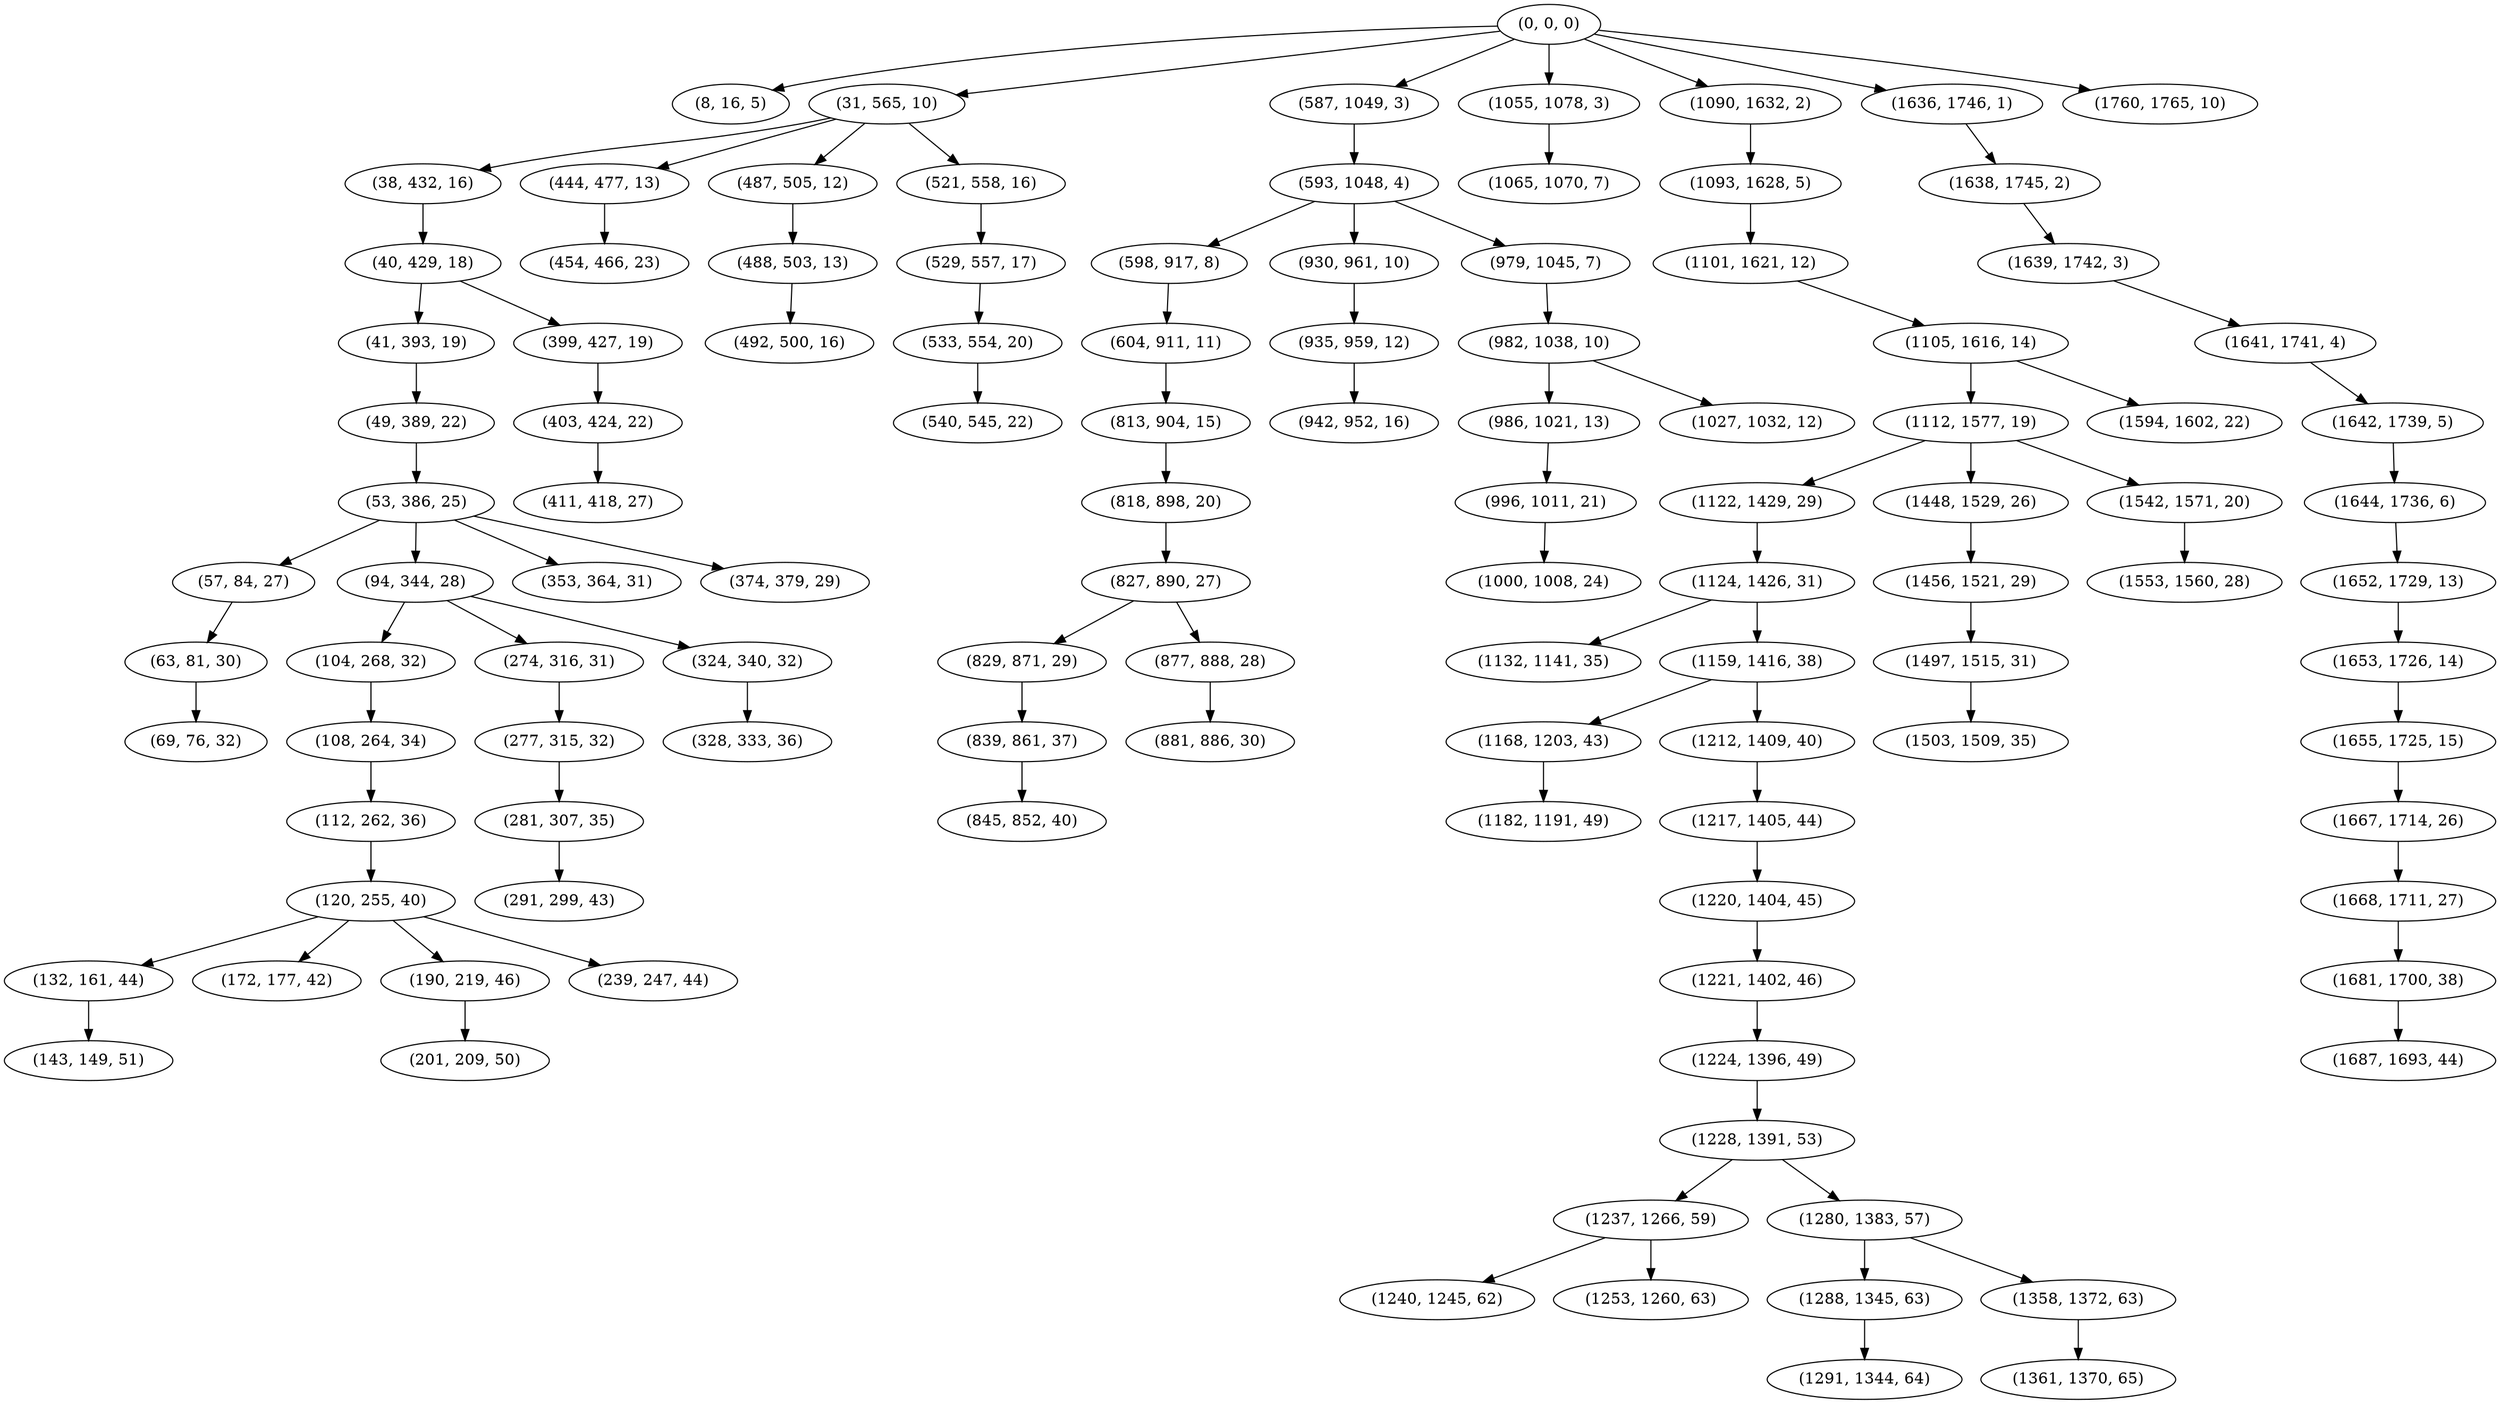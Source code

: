 digraph tree {
    "(0, 0, 0)";
    "(8, 16, 5)";
    "(31, 565, 10)";
    "(38, 432, 16)";
    "(40, 429, 18)";
    "(41, 393, 19)";
    "(49, 389, 22)";
    "(53, 386, 25)";
    "(57, 84, 27)";
    "(63, 81, 30)";
    "(69, 76, 32)";
    "(94, 344, 28)";
    "(104, 268, 32)";
    "(108, 264, 34)";
    "(112, 262, 36)";
    "(120, 255, 40)";
    "(132, 161, 44)";
    "(143, 149, 51)";
    "(172, 177, 42)";
    "(190, 219, 46)";
    "(201, 209, 50)";
    "(239, 247, 44)";
    "(274, 316, 31)";
    "(277, 315, 32)";
    "(281, 307, 35)";
    "(291, 299, 43)";
    "(324, 340, 32)";
    "(328, 333, 36)";
    "(353, 364, 31)";
    "(374, 379, 29)";
    "(399, 427, 19)";
    "(403, 424, 22)";
    "(411, 418, 27)";
    "(444, 477, 13)";
    "(454, 466, 23)";
    "(487, 505, 12)";
    "(488, 503, 13)";
    "(492, 500, 16)";
    "(521, 558, 16)";
    "(529, 557, 17)";
    "(533, 554, 20)";
    "(540, 545, 22)";
    "(587, 1049, 3)";
    "(593, 1048, 4)";
    "(598, 917, 8)";
    "(604, 911, 11)";
    "(813, 904, 15)";
    "(818, 898, 20)";
    "(827, 890, 27)";
    "(829, 871, 29)";
    "(839, 861, 37)";
    "(845, 852, 40)";
    "(877, 888, 28)";
    "(881, 886, 30)";
    "(930, 961, 10)";
    "(935, 959, 12)";
    "(942, 952, 16)";
    "(979, 1045, 7)";
    "(982, 1038, 10)";
    "(986, 1021, 13)";
    "(996, 1011, 21)";
    "(1000, 1008, 24)";
    "(1027, 1032, 12)";
    "(1055, 1078, 3)";
    "(1065, 1070, 7)";
    "(1090, 1632, 2)";
    "(1093, 1628, 5)";
    "(1101, 1621, 12)";
    "(1105, 1616, 14)";
    "(1112, 1577, 19)";
    "(1122, 1429, 29)";
    "(1124, 1426, 31)";
    "(1132, 1141, 35)";
    "(1159, 1416, 38)";
    "(1168, 1203, 43)";
    "(1182, 1191, 49)";
    "(1212, 1409, 40)";
    "(1217, 1405, 44)";
    "(1220, 1404, 45)";
    "(1221, 1402, 46)";
    "(1224, 1396, 49)";
    "(1228, 1391, 53)";
    "(1237, 1266, 59)";
    "(1240, 1245, 62)";
    "(1253, 1260, 63)";
    "(1280, 1383, 57)";
    "(1288, 1345, 63)";
    "(1291, 1344, 64)";
    "(1358, 1372, 63)";
    "(1361, 1370, 65)";
    "(1448, 1529, 26)";
    "(1456, 1521, 29)";
    "(1497, 1515, 31)";
    "(1503, 1509, 35)";
    "(1542, 1571, 20)";
    "(1553, 1560, 28)";
    "(1594, 1602, 22)";
    "(1636, 1746, 1)";
    "(1638, 1745, 2)";
    "(1639, 1742, 3)";
    "(1641, 1741, 4)";
    "(1642, 1739, 5)";
    "(1644, 1736, 6)";
    "(1652, 1729, 13)";
    "(1653, 1726, 14)";
    "(1655, 1725, 15)";
    "(1667, 1714, 26)";
    "(1668, 1711, 27)";
    "(1681, 1700, 38)";
    "(1687, 1693, 44)";
    "(1760, 1765, 10)";
    "(0, 0, 0)" -> "(8, 16, 5)";
    "(0, 0, 0)" -> "(31, 565, 10)";
    "(0, 0, 0)" -> "(587, 1049, 3)";
    "(0, 0, 0)" -> "(1055, 1078, 3)";
    "(0, 0, 0)" -> "(1090, 1632, 2)";
    "(0, 0, 0)" -> "(1636, 1746, 1)";
    "(0, 0, 0)" -> "(1760, 1765, 10)";
    "(31, 565, 10)" -> "(38, 432, 16)";
    "(31, 565, 10)" -> "(444, 477, 13)";
    "(31, 565, 10)" -> "(487, 505, 12)";
    "(31, 565, 10)" -> "(521, 558, 16)";
    "(38, 432, 16)" -> "(40, 429, 18)";
    "(40, 429, 18)" -> "(41, 393, 19)";
    "(40, 429, 18)" -> "(399, 427, 19)";
    "(41, 393, 19)" -> "(49, 389, 22)";
    "(49, 389, 22)" -> "(53, 386, 25)";
    "(53, 386, 25)" -> "(57, 84, 27)";
    "(53, 386, 25)" -> "(94, 344, 28)";
    "(53, 386, 25)" -> "(353, 364, 31)";
    "(53, 386, 25)" -> "(374, 379, 29)";
    "(57, 84, 27)" -> "(63, 81, 30)";
    "(63, 81, 30)" -> "(69, 76, 32)";
    "(94, 344, 28)" -> "(104, 268, 32)";
    "(94, 344, 28)" -> "(274, 316, 31)";
    "(94, 344, 28)" -> "(324, 340, 32)";
    "(104, 268, 32)" -> "(108, 264, 34)";
    "(108, 264, 34)" -> "(112, 262, 36)";
    "(112, 262, 36)" -> "(120, 255, 40)";
    "(120, 255, 40)" -> "(132, 161, 44)";
    "(120, 255, 40)" -> "(172, 177, 42)";
    "(120, 255, 40)" -> "(190, 219, 46)";
    "(120, 255, 40)" -> "(239, 247, 44)";
    "(132, 161, 44)" -> "(143, 149, 51)";
    "(190, 219, 46)" -> "(201, 209, 50)";
    "(274, 316, 31)" -> "(277, 315, 32)";
    "(277, 315, 32)" -> "(281, 307, 35)";
    "(281, 307, 35)" -> "(291, 299, 43)";
    "(324, 340, 32)" -> "(328, 333, 36)";
    "(399, 427, 19)" -> "(403, 424, 22)";
    "(403, 424, 22)" -> "(411, 418, 27)";
    "(444, 477, 13)" -> "(454, 466, 23)";
    "(487, 505, 12)" -> "(488, 503, 13)";
    "(488, 503, 13)" -> "(492, 500, 16)";
    "(521, 558, 16)" -> "(529, 557, 17)";
    "(529, 557, 17)" -> "(533, 554, 20)";
    "(533, 554, 20)" -> "(540, 545, 22)";
    "(587, 1049, 3)" -> "(593, 1048, 4)";
    "(593, 1048, 4)" -> "(598, 917, 8)";
    "(593, 1048, 4)" -> "(930, 961, 10)";
    "(593, 1048, 4)" -> "(979, 1045, 7)";
    "(598, 917, 8)" -> "(604, 911, 11)";
    "(604, 911, 11)" -> "(813, 904, 15)";
    "(813, 904, 15)" -> "(818, 898, 20)";
    "(818, 898, 20)" -> "(827, 890, 27)";
    "(827, 890, 27)" -> "(829, 871, 29)";
    "(827, 890, 27)" -> "(877, 888, 28)";
    "(829, 871, 29)" -> "(839, 861, 37)";
    "(839, 861, 37)" -> "(845, 852, 40)";
    "(877, 888, 28)" -> "(881, 886, 30)";
    "(930, 961, 10)" -> "(935, 959, 12)";
    "(935, 959, 12)" -> "(942, 952, 16)";
    "(979, 1045, 7)" -> "(982, 1038, 10)";
    "(982, 1038, 10)" -> "(986, 1021, 13)";
    "(982, 1038, 10)" -> "(1027, 1032, 12)";
    "(986, 1021, 13)" -> "(996, 1011, 21)";
    "(996, 1011, 21)" -> "(1000, 1008, 24)";
    "(1055, 1078, 3)" -> "(1065, 1070, 7)";
    "(1090, 1632, 2)" -> "(1093, 1628, 5)";
    "(1093, 1628, 5)" -> "(1101, 1621, 12)";
    "(1101, 1621, 12)" -> "(1105, 1616, 14)";
    "(1105, 1616, 14)" -> "(1112, 1577, 19)";
    "(1105, 1616, 14)" -> "(1594, 1602, 22)";
    "(1112, 1577, 19)" -> "(1122, 1429, 29)";
    "(1112, 1577, 19)" -> "(1448, 1529, 26)";
    "(1112, 1577, 19)" -> "(1542, 1571, 20)";
    "(1122, 1429, 29)" -> "(1124, 1426, 31)";
    "(1124, 1426, 31)" -> "(1132, 1141, 35)";
    "(1124, 1426, 31)" -> "(1159, 1416, 38)";
    "(1159, 1416, 38)" -> "(1168, 1203, 43)";
    "(1159, 1416, 38)" -> "(1212, 1409, 40)";
    "(1168, 1203, 43)" -> "(1182, 1191, 49)";
    "(1212, 1409, 40)" -> "(1217, 1405, 44)";
    "(1217, 1405, 44)" -> "(1220, 1404, 45)";
    "(1220, 1404, 45)" -> "(1221, 1402, 46)";
    "(1221, 1402, 46)" -> "(1224, 1396, 49)";
    "(1224, 1396, 49)" -> "(1228, 1391, 53)";
    "(1228, 1391, 53)" -> "(1237, 1266, 59)";
    "(1228, 1391, 53)" -> "(1280, 1383, 57)";
    "(1237, 1266, 59)" -> "(1240, 1245, 62)";
    "(1237, 1266, 59)" -> "(1253, 1260, 63)";
    "(1280, 1383, 57)" -> "(1288, 1345, 63)";
    "(1280, 1383, 57)" -> "(1358, 1372, 63)";
    "(1288, 1345, 63)" -> "(1291, 1344, 64)";
    "(1358, 1372, 63)" -> "(1361, 1370, 65)";
    "(1448, 1529, 26)" -> "(1456, 1521, 29)";
    "(1456, 1521, 29)" -> "(1497, 1515, 31)";
    "(1497, 1515, 31)" -> "(1503, 1509, 35)";
    "(1542, 1571, 20)" -> "(1553, 1560, 28)";
    "(1636, 1746, 1)" -> "(1638, 1745, 2)";
    "(1638, 1745, 2)" -> "(1639, 1742, 3)";
    "(1639, 1742, 3)" -> "(1641, 1741, 4)";
    "(1641, 1741, 4)" -> "(1642, 1739, 5)";
    "(1642, 1739, 5)" -> "(1644, 1736, 6)";
    "(1644, 1736, 6)" -> "(1652, 1729, 13)";
    "(1652, 1729, 13)" -> "(1653, 1726, 14)";
    "(1653, 1726, 14)" -> "(1655, 1725, 15)";
    "(1655, 1725, 15)" -> "(1667, 1714, 26)";
    "(1667, 1714, 26)" -> "(1668, 1711, 27)";
    "(1668, 1711, 27)" -> "(1681, 1700, 38)";
    "(1681, 1700, 38)" -> "(1687, 1693, 44)";
}
